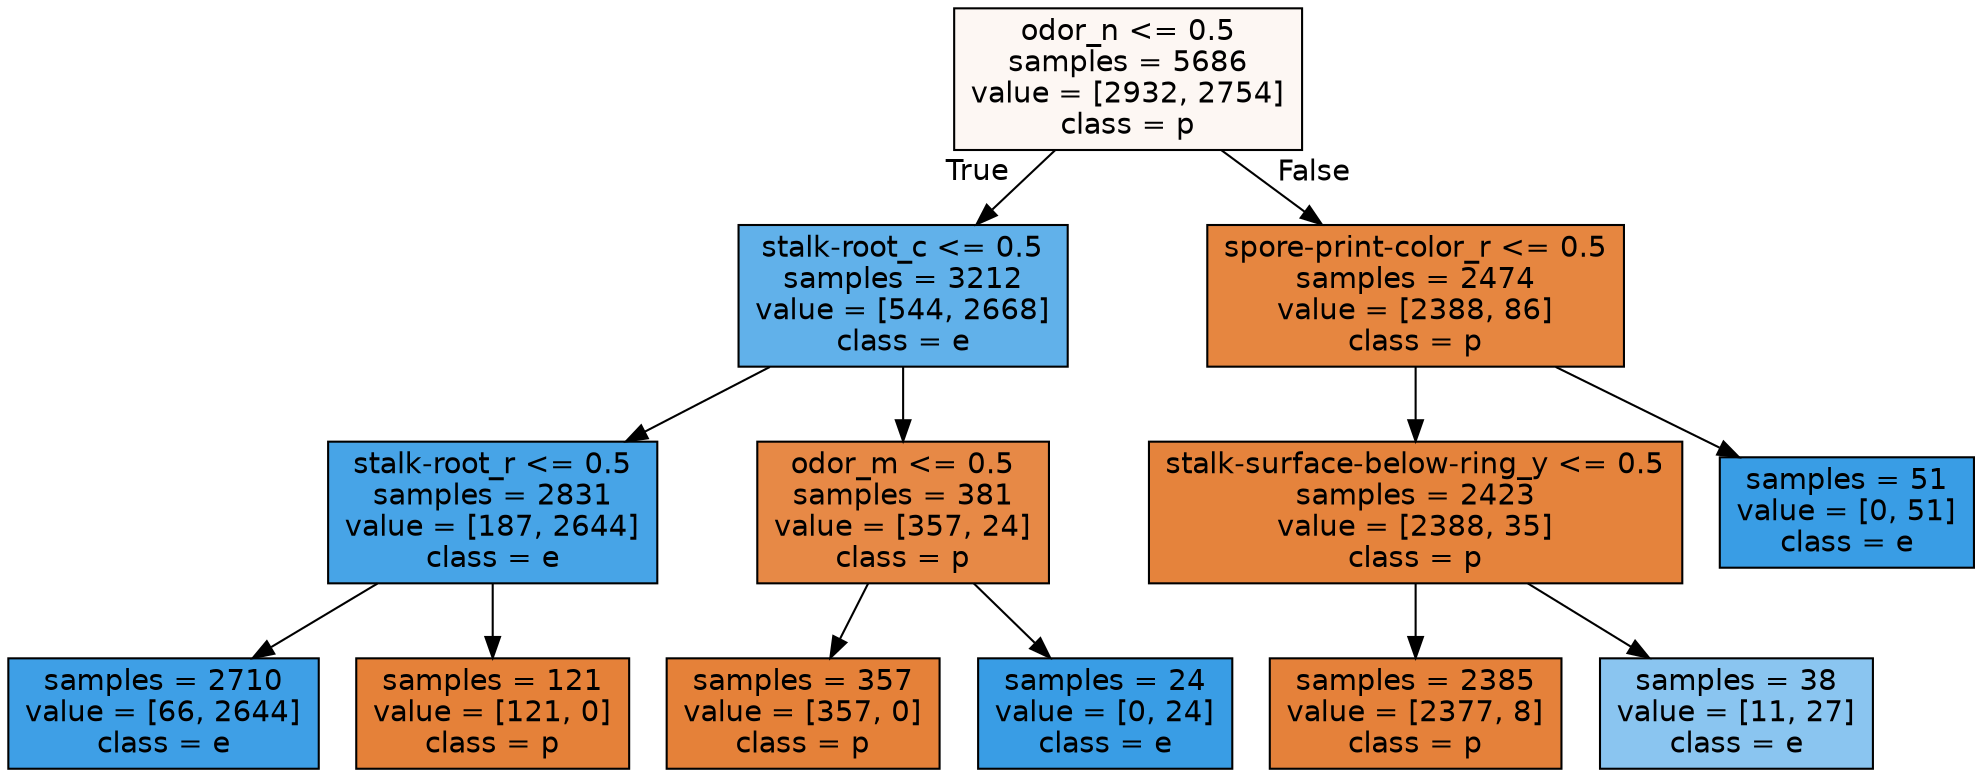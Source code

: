 digraph Tree {
node [shape=box, style="filled", color="black", fontname="helvetica"] ;
edge [fontname="helvetica"] ;
0 [label="odor_n <= 0.5\nsamples = 5686\nvalue = [2932, 2754]\nclass = p", fillcolor="#fdf7f3"] ;
1 [label="stalk-root_c <= 0.5\nsamples = 3212\nvalue = [544, 2668]\nclass = e", fillcolor="#61b1ea"] ;
0 -> 1 [labeldistance=2.5, labelangle=45, headlabel="True"] ;
2 [label="stalk-root_r <= 0.5\nsamples = 2831\nvalue = [187, 2644]\nclass = e", fillcolor="#47a4e7"] ;
1 -> 2 ;
3 [label="samples = 2710\nvalue = [66, 2644]\nclass = e", fillcolor="#3e9fe6"] ;
2 -> 3 ;
4 [label="samples = 121\nvalue = [121, 0]\nclass = p", fillcolor="#e58139"] ;
2 -> 4 ;
5 [label="odor_m <= 0.5\nsamples = 381\nvalue = [357, 24]\nclass = p", fillcolor="#e78946"] ;
1 -> 5 ;
6 [label="samples = 357\nvalue = [357, 0]\nclass = p", fillcolor="#e58139"] ;
5 -> 6 ;
7 [label="samples = 24\nvalue = [0, 24]\nclass = e", fillcolor="#399de5"] ;
5 -> 7 ;
8 [label="spore-print-color_r <= 0.5\nsamples = 2474\nvalue = [2388, 86]\nclass = p", fillcolor="#e68640"] ;
0 -> 8 [labeldistance=2.5, labelangle=-45, headlabel="False"] ;
9 [label="stalk-surface-below-ring_y <= 0.5\nsamples = 2423\nvalue = [2388, 35]\nclass = p", fillcolor="#e5833c"] ;
8 -> 9 ;
10 [label="samples = 2385\nvalue = [2377, 8]\nclass = p", fillcolor="#e5813a"] ;
9 -> 10 ;
11 [label="samples = 38\nvalue = [11, 27]\nclass = e", fillcolor="#8ac5f0"] ;
9 -> 11 ;
12 [label="samples = 51\nvalue = [0, 51]\nclass = e", fillcolor="#399de5"] ;
8 -> 12 ;
}